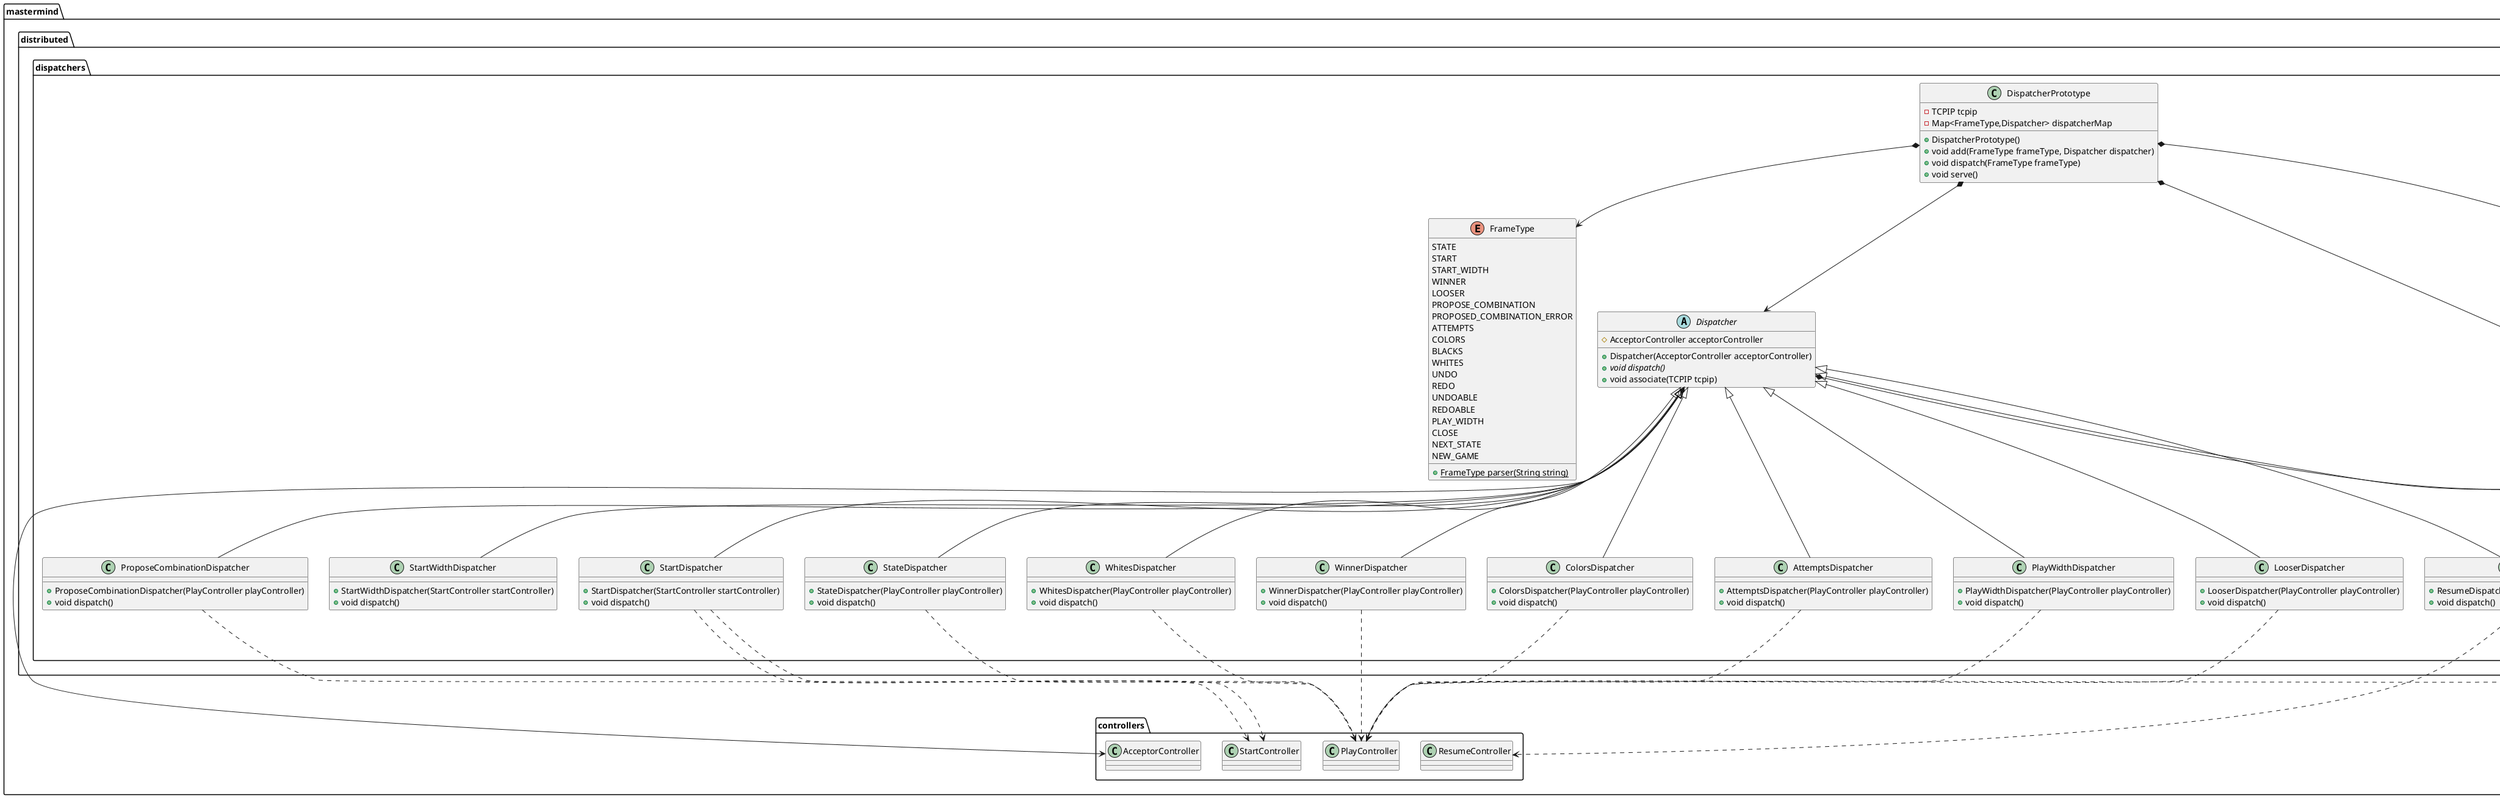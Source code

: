 @startuml

class mastermind.distributed.dispatchers.AttemptsDispatcher [[java:jprieto.mastermind.distributed.dispatchers.AttemptsDispatcher]] {
	+AttemptsDispatcher(PlayController playController)
	+void dispatch()
}
mastermind.distributed.dispatchers.Dispatcher <|-- mastermind.distributed.dispatchers.AttemptsDispatcher
mastermind.distributed.dispatchers.AttemptsDispatcher ..> mastermind.controllers.PlayController

class mastermind.distributed.dispatchers.BlacksDispatcher [[java:jprieto.mastermind.distributed.dispatchers.BlacksDispatcher]] {
	+BlacksDispatcher(PlayController playController)
	+void dispatch()
}
mastermind.distributed.dispatchers.Dispatcher <|-- mastermind.distributed.dispatchers.BlacksDispatcher
mastermind.distributed.dispatchers.BlacksDispatcher ..> mastermind.controllers.PlayController

class mastermind.distributed.dispatchers.ColorsDispatcher [[java:jprieto.mastermind.distributed.dispatchers.ColorsDispatcher]] {
	+ColorsDispatcher(PlayController playController)
	+void dispatch()
}
mastermind.distributed.dispatchers.Dispatcher <|-- mastermind.distributed.dispatchers.ColorsDispatcher
mastermind.distributed.dispatchers.ColorsDispatcher ..> mastermind.controllers.PlayController
mastermind.distributed.dispatchers.BlacksDispatcher ..> utils.ColorUtils
mastermind.distributed.dispatchers.BlacksDispatcher ..> java.util.ArrayList

abstract class mastermind.distributed.dispatchers.Dispatcher [[java:jprieto.mastermind.distributed.dispatchers.Dispatcher]] {
	#AcceptorController acceptorController
	+Dispatcher(AcceptorController acceptorController)
	+{abstract}void dispatch()
	+void associate(TCPIP tcpip)
}
mastermind.distributed.dispatchers.Dispatcher *-down-> mastermind.distributed.dispatchers.TCPIP
mastermind.distributed.dispatchers.Dispatcher *-down-> mastermind.controllers.AcceptorController

class mastermind.distributed.dispatchers.DispatcherPrototype [[java:jprieto.mastermind.distributed.dispatchers.DispatcherPrototype]] {
	-TCPIP tcpip
	-Map<FrameType,Dispatcher> dispatcherMap
	+DispatcherPrototype()
	+void add(FrameType frameType, Dispatcher dispatcher)
	+void dispatch(FrameType frameType)
	+void serve()
}
mastermind.distributed.dispatchers.DispatcherPrototype *-down-> mastermind.distributed.dispatchers.TCPIP
mastermind.distributed.dispatchers.DispatcherPrototype *-down-> mastermind.distributed.dispatchers.FrameType
mastermind.distributed.dispatchers.DispatcherPrototype *-down-> mastermind.distributed.dispatchers.Dispatcher
mastermind.distributed.dispatchers.DispatcherPrototype *-down-> java.util.HashMap

enum mastermind.distributed.dispatchers.FrameType [[java:jprieto.mastermind.distributed.dispatchers.FrameType]] {
	STATE
	START
	START_WIDTH
	WINNER
	LOOSER
	PROPOSE_COMBINATION
	PROPOSED_COMBINATION_ERROR
	ATTEMPTS
	COLORS
	BLACKS
	WHITES
	UNDO
	REDO
	UNDOABLE
	REDOABLE
	PLAY_WIDTH
	CLOSE
	NEXT_STATE
	NEW_GAME
	+{static}FrameType parser(String string)
}

class mastermind.distributed.dispatchers.LooserDispatcher [[java:jprieto.mastermind.distributed.dispatchers.LooserDispatcher]] {
	+LooserDispatcher(PlayController playController)
	+void dispatch()
}
mastermind.distributed.dispatchers.Dispatcher <|-- mastermind.distributed.dispatchers.LooserDispatcher
mastermind.distributed.dispatchers.LooserDispatcher ..> mastermind.controllers.PlayController

class mastermind.distributed.dispatchers.PlayWidthDispatcher [[java:jprieto.mastermind.distributed.dispatchers.PlayWidthDispatcher]] {
	+PlayWidthDispatcher(PlayController playController)
	+void dispatch()
}
mastermind.distributed.dispatchers.Dispatcher <|-- mastermind.distributed.dispatchers.PlayWidthDispatcher
mastermind.distributed.dispatchers.PlayWidthDispatcher ..> mastermind.controllers.PlayController

class mastermind.distributed.dispatchers.ProposeCombinationDispatcher [[java:jprieto.mastermind.distributed.dispatchers.ProposeCombinationDispatcher]] {
	+ProposeCombinationDispatcher(PlayController playController)
	+void dispatch()
}
mastermind.distributed.dispatchers.Dispatcher <|-- mastermind.distributed.dispatchers.ProposeCombinationDispatcher
mastermind.distributed.dispatchers.ProposeCombinationDispatcher ..> mastermind.controllers.PlayController

class mastermind.distributed.dispatchers.ResumeDispatcher [[java:jprieto.mastermind.distributed.dispatchers.ResumeDispatcher]] {
	+ResumeDispatcher(ResumeController resumeController)
	+void dispatch()
}
mastermind.distributed.dispatchers.Dispatcher <|-- mastermind.distributed.dispatchers.ResumeDispatcher
mastermind.distributed.dispatchers.ResumeDispatcher ..> mastermind.controllers.ResumeController

class mastermind.distributed.dispatchers.StartDispatcher [[java:jprieto.mastermind.distributed.dispatchers.StartDispatcher]] {
	+StartDispatcher(StartController startController)
	+void dispatch()
}
mastermind.distributed.dispatchers.Dispatcher <|-- mastermind.distributed.dispatchers.StartDispatcher
mastermind.distributed.dispatchers.StartDispatcher ..> mastermind.controllers.StartController

class mastermind.distributed.dispatchers.StartWidthDispatcher [[java:jprieto.mastermind.distributed.dispatchers.StartWidthDispatcher]] {
	+StartWidthDispatcher(StartController startController)
	+void dispatch()
}
mastermind.distributed.dispatchers.Dispatcher <|-- mastermind.distributed.dispatchers.StartWidthDispatcher
mastermind.distributed.dispatchers.StartDispatcher ..> mastermind.controllers.StartController

class mastermind.distributed.dispatchers.StateDispatcher [[java:jprieto.mastermind.distributed.dispatchers.StateDispatcher]] {
	+StateDispatcher(PlayController playController)
	+void dispatch()
}
mastermind.distributed.dispatchers.Dispatcher <|-- mastermind.distributed.dispatchers.StateDispatcher
mastermind.distributed.dispatchers.StateDispatcher ..> mastermind.controllers.PlayController

class mastermind.distributed.dispatchers.TCPIP [[java:jprieto.mastermind.distributed.dispatchers.TCPIP]] {
	+{static}TCPIP createClientSocket()
	+{static}TCPIP createServerSocket()
	+TCPIP(Socket socket)
	+TCPIP(ServerSocket serverSocket, Socket socket)
	+void send(Error value)
	+void send()
	+Error receiveError()
	+List<Color> receiveProposedCombination()
	+void close()
}
utils.TCPIP <|-- mastermind.distributed.dispatchers.TCPIP

class mastermind.distributed.dispatchers.WhitesDispatcher [[java:jprieto.mastermind.distributed.dispatchers.WhitesDispatcher]] {
	+WhitesDispatcher(PlayController playController)
	+void dispatch()
}
mastermind.distributed.dispatchers.Dispatcher <|-- mastermind.distributed.dispatchers.WhitesDispatcher
mastermind.distributed.dispatchers.WhitesDispatcher ..> mastermind.controllers.PlayController

class mastermind.distributed.dispatchers.WinnerDispatcher [[java:jprieto.mastermind.distributed.dispatchers.WinnerDispatcher]] {
	+WinnerDispatcher(PlayController playController)
	+void dispatch()
}
mastermind.distributed.dispatchers.Dispatcher <|-- mastermind.distributed.dispatchers.WinnerDispatcher
mastermind.distributed.dispatchers.WinnerDispatcher ..> mastermind.controllers.PlayController

@enduml